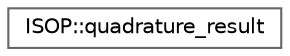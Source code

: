 digraph "Graphical Class Hierarchy"
{
 // LATEX_PDF_SIZE
  bgcolor="transparent";
  edge [fontname=Helvetica,fontsize=10,labelfontname=Helvetica,labelfontsize=10];
  node [fontname=Helvetica,fontsize=10,shape=box,height=0.2,width=0.4];
  rankdir="LR";
  Node0 [id="Node000000",label="ISOP::quadrature_result",height=0.2,width=0.4,color="grey40", fillcolor="white", style="filled",URL="$struct_i_s_o_p_1_1quadrature__result.html",tooltip="Result of numerical integration."];
}
